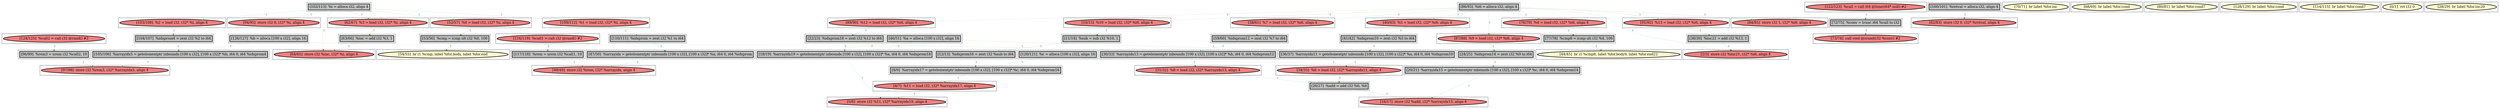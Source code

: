 
digraph G {



node306->node285 [style=dotted,color=forestgreen,label="T",fontcolor=forestgreen ]
node305->node264 [style=dotted,color=forestgreen,label="T",fontcolor=forestgreen ]
node318->node298 [style=dotted,color=forestgreen,label="T",fontcolor=forestgreen ]
node283->node281 [style=dotted,color=forestgreen,label="T",fontcolor=forestgreen ]
node303->node315 [style=dotted,color=forestgreen,label="T",fontcolor=forestgreen ]
node301->node271 [style=dotted,color=forestgreen,label="T",fontcolor=forestgreen ]
node305->node277 [style=dotted,color=forestgreen,label="T",fontcolor=forestgreen ]
node269->node267 [style=dotted,color=forestgreen,label="T",fontcolor=forestgreen ]
node305->node322 [style=dotted,color=forestgreen,label="T",fontcolor=forestgreen ]
node305->node311 [style=dotted,color=forestgreen,label="T",fontcolor=forestgreen ]
node305->node309 [style=dotted,color=forestgreen,label="T",fontcolor=forestgreen ]
node296->node292 [style=dotted,color=forestgreen,label="T",fontcolor=forestgreen ]
node305->node314 [style=dotted,color=forestgreen,label="T",fontcolor=forestgreen ]
node290->node286 [style=dotted,color=forestgreen,label="T",fontcolor=forestgreen ]
node285->node302 [style=dotted,color=forestgreen,label="T",fontcolor=forestgreen ]
node297->node273 [style=dotted,color=forestgreen,label="T",fontcolor=forestgreen ]
node290->node321 [style=dotted,color=forestgreen,label="T",fontcolor=forestgreen ]
node293->node275 [style=dotted,color=forestgreen,label="T",fontcolor=forestgreen ]
node288->node312 [style=dotted,color=forestgreen,label="T",fontcolor=forestgreen ]
node290->node289 [style=dotted,color=forestgreen,label="T",fontcolor=forestgreen ]
node276->node261 [style=dotted,color=forestgreen,label="T",fontcolor=forestgreen ]
node305->node261 [style=dotted,color=forestgreen,label="T",fontcolor=forestgreen ]
node267->node265 [style=dotted,color=forestgreen,label="T",fontcolor=forestgreen ]
node311->node270 [style=dotted,color=forestgreen,label="T",fontcolor=forestgreen ]
node305->node300 [style=dotted,color=forestgreen,label="T",fontcolor=forestgreen ]
node284->node283 [style=dotted,color=forestgreen,label="T",fontcolor=forestgreen ]
node309->node269 [style=dotted,color=forestgreen,label="T",fontcolor=forestgreen ]
node298->node279 [style=dotted,color=forestgreen,label="T",fontcolor=forestgreen ]
node291->node316 [style=dotted,color=forestgreen,label="T",fontcolor=forestgreen ]
node317->node278 [style=dotted,color=forestgreen,label="T",fontcolor=forestgreen ]
node271->node266 [style=dotted,color=forestgreen,label="T",fontcolor=forestgreen ]
node263->node262 [style=dotted,color=forestgreen,label="T",fontcolor=forestgreen ]
node294->node304 [style=dotted,color=forestgreen,label="T",fontcolor=forestgreen ]
node305->node307 [style=dotted,color=forestgreen,label="T",fontcolor=forestgreen ]
node290->node284 [style=dotted,color=forestgreen,label="T",fontcolor=forestgreen ]
node282->node279 [style=dotted,color=forestgreen,label="T",fontcolor=forestgreen ]
node280->node275 [style=dotted,color=forestgreen,label="T",fontcolor=forestgreen ]
node262->node265 [style=dotted,color=forestgreen,label="T",fontcolor=forestgreen ]
node273->node301 [style=dotted,color=forestgreen,label="T",fontcolor=forestgreen ]
node264->node291 [style=dotted,color=forestgreen,label="T",fontcolor=forestgreen ]
node290->node287 [style=dotted,color=forestgreen,label="T",fontcolor=forestgreen ]
node277->node293 [style=dotted,color=forestgreen,label="T",fontcolor=forestgreen ]
node275->node274 [style=dotted,color=forestgreen,label="T",fontcolor=forestgreen ]
node321->node308 [style=dotted,color=forestgreen,label="T",fontcolor=forestgreen ]
node289->node296 [style=dotted,color=forestgreen,label="T",fontcolor=forestgreen ]
node297->node292 [style=dotted,color=forestgreen,label="T",fontcolor=forestgreen ]
node270->node268 [style=dotted,color=forestgreen,label="T",fontcolor=forestgreen ]
node322->node324 [style=dotted,color=forestgreen,label="T",fontcolor=forestgreen ]
node280->node267 [style=dotted,color=forestgreen,label="T",fontcolor=forestgreen ]
node274->node271 [style=dotted,color=forestgreen,label="T",fontcolor=forestgreen ]
node304->node282 [style=dotted,color=forestgreen,label="T",fontcolor=forestgreen ]
node310->node263 [style=dotted,color=forestgreen,label="T",fontcolor=forestgreen ]
node315->node319 [style=dotted,color=forestgreen,label="T",fontcolor=forestgreen ]
node324->node273 [style=dotted,color=forestgreen,label="T",fontcolor=forestgreen ]
node314->node317 [style=dotted,color=forestgreen,label="T",fontcolor=forestgreen ]
node307->node276 [style=dotted,color=forestgreen,label="T",fontcolor=forestgreen ]
node268->node266 [style=dotted,color=forestgreen,label="T",fontcolor=forestgreen ]
node308->node287 [style=dotted,color=forestgreen,label="T",fontcolor=forestgreen ]
node292->node302 [style=dotted,color=forestgreen,label="T",fontcolor=forestgreen ]
node280->node282 [style=dotted,color=forestgreen,label="T",fontcolor=forestgreen ]
node316->node263 [style=dotted,color=forestgreen,label="T",fontcolor=forestgreen ]
node310->node268 [style=dotted,color=forestgreen,label="T",fontcolor=forestgreen ]
node290->node294 [style=dotted,color=forestgreen,label="T",fontcolor=forestgreen ]


subgraph cluster63 {


node323 [penwidth=3.0,fontsize=20,fillcolor=lemonchiffon,label="[70/71]  br label %for.inc",shape=ellipse,style=filled ]



}

subgraph cluster61 {


node321 [penwidth=3.0,fontsize=20,fillcolor=lightcoral,label="[62/67]  %3 = load i32, i32* %i, align 4",shape=ellipse,style=filled ]



}

subgraph cluster60 {


node320 [penwidth=3.0,fontsize=20,fillcolor=lemonchiffon,label="[68/69]  br label %for.cond",shape=ellipse,style=filled ]



}

subgraph cluster55 {


node315 [penwidth=3.0,fontsize=20,fillcolor=grey,label="[72/75]  %conv = trunc i64 %call to i32",shape=rectangle,style=filled ]



}

subgraph cluster53 {


node313 [penwidth=3.0,fontsize=20,fillcolor=lemonchiffon,label="[80/81]  br label %for.cond7",shape=ellipse,style=filled ]



}

subgraph cluster51 {


node311 [penwidth=3.0,fontsize=20,fillcolor=lightcoral,label="[87/88]  %9 = load i32, i32* %i6, align 4",shape=ellipse,style=filled ]



}

subgraph cluster50 {


node310 [penwidth=3.0,fontsize=20,fillcolor=grey,label="[120/121]  %c = alloca [100 x i32], align 16",shape=rectangle,style=filled ]



}

subgraph cluster49 {


node309 [penwidth=3.0,fontsize=20,fillcolor=lightcoral,label="[89/90]  %12 = load i32, i32* %i6, align 4",shape=ellipse,style=filled ]



}

subgraph cluster45 {


node305 [penwidth=3.0,fontsize=20,fillcolor=grey,label="[86/93]  %i6 = alloca i32, align 4",shape=rectangle,style=filled ]



}

subgraph cluster41 {


node301 [penwidth=3.0,fontsize=20,fillcolor=lightcoral,label="[31/32]  %8 = load i32, i32* %arrayidx13, align 4",shape=ellipse,style=filled ]



}

subgraph cluster39 {


node299 [penwidth=3.0,fontsize=20,fillcolor=lemonchiffon,label="[128/129]  br label %for.cond",shape=ellipse,style=filled ]



}

subgraph cluster38 {


node298 [penwidth=3.0,fontsize=20,fillcolor=grey,label="[117/118]  %rem = urem i32 %call1, 10",shape=rectangle,style=filled ]



}

subgraph cluster64 {


node324 [penwidth=3.0,fontsize=20,fillcolor=grey,label="[59/60]  %idxprom12 = zext i32 %7 to i64",shape=rectangle,style=filled ]



}

subgraph cluster46 {


node306 [penwidth=3.0,fontsize=20,fillcolor=lightcoral,label="[124/125]  %call2 = call i32 @rand() #2",shape=ellipse,style=filled ]



}

subgraph cluster37 {


node297 [penwidth=3.0,fontsize=20,fillcolor=grey,label="[126/127]  %b = alloca [100 x i32], align 16",shape=rectangle,style=filled ]



}

subgraph cluster36 {


node296 [penwidth=3.0,fontsize=20,fillcolor=grey,label="[104/107]  %idxprom4 = zext i32 %2 to i64",shape=rectangle,style=filled ]



}

subgraph cluster59 {


node319 [penwidth=3.0,fontsize=20,fillcolor=lightcoral,label="[73/74]  call void @srand(i32 %conv) #2",shape=ellipse,style=filled ]



}

subgraph cluster15 {


node275 [penwidth=3.0,fontsize=20,fillcolor=grey,label="[36/37]  %arrayidx11 = getelementptr inbounds [100 x i32], [100 x i32]* %a, i64 0, i64 %idxprom10",shape=rectangle,style=filled ]



}

subgraph cluster40 {


node300 [penwidth=3.0,fontsize=20,fillcolor=lightcoral,label="[84/85]  store i32 1, i32* %i6, align 4",shape=ellipse,style=filled ]



}

subgraph cluster35 {


node295 [penwidth=3.0,fontsize=20,fillcolor=lemonchiffon,label="[114/115]  br label %for.cond7",shape=ellipse,style=filled ]



}

subgraph cluster54 {


node314 [penwidth=3.0,fontsize=20,fillcolor=lightcoral,label="[76/79]  %4 = load i32, i32* %i6, align 4",shape=ellipse,style=filled ]



}

subgraph cluster42 {


node302 [penwidth=3.0,fontsize=20,fillcolor=lightcoral,label="[97/98]  store i32 %rem3, i32* %arrayidx5, align 4",shape=ellipse,style=filled ]



}

subgraph cluster11 {


node271 [penwidth=3.0,fontsize=20,fillcolor=grey,label="[26/27]  %add = add i32 %6, %8",shape=rectangle,style=filled ]



}

subgraph cluster43 {


node303 [penwidth=3.0,fontsize=20,fillcolor=lightcoral,label="[122/123]  %call = call i64 @time(i64* null) #2",shape=ellipse,style=filled ]



}

subgraph cluster19 {


node279 [penwidth=3.0,fontsize=20,fillcolor=lightcoral,label="[48/49]  store i32 %rem, i32* %arrayidx, align 4",shape=ellipse,style=filled ]



}

subgraph cluster9 {


node269 [penwidth=3.0,fontsize=20,fillcolor=grey,label="[22/23]  %idxprom18 = zext i32 %12 to i64",shape=rectangle,style=filled ]



}

subgraph cluster52 {


node312 [penwidth=3.0,fontsize=20,fillcolor=lightcoral,label="[82/83]  store i32 0, i32* %retval, align 4",shape=ellipse,style=filled ]



}

subgraph cluster8 {


node268 [penwidth=3.0,fontsize=20,fillcolor=grey,label="[20/21]  %arrayidx15 = getelementptr inbounds [100 x i32], [100 x i32]* %c, i64 0, i64 %idxprom14",shape=rectangle,style=filled ]



}

subgraph cluster10 {


node270 [penwidth=3.0,fontsize=20,fillcolor=grey,label="[24/25]  %idxprom14 = zext i32 %9 to i64",shape=rectangle,style=filled ]



}

subgraph cluster23 {


node283 [penwidth=3.0,fontsize=20,fillcolor=grey,label="[53/56]  %cmp = icmp ult i32 %0, 100",shape=rectangle,style=filled ]



}

subgraph cluster7 {


node267 [penwidth=3.0,fontsize=20,fillcolor=grey,label="[18/19]  %arrayidx19 = getelementptr inbounds [100 x i32], [100 x i32]* %a, i64 0, i64 %idxprom18",shape=rectangle,style=filled ]



}

subgraph cluster14 {


node274 [penwidth=3.0,fontsize=20,fillcolor=lightcoral,label="[34/35]  %6 = load i32, i32* %arrayidx11, align 4",shape=ellipse,style=filled ]



}

subgraph cluster44 {


node304 [penwidth=3.0,fontsize=20,fillcolor=grey,label="[110/111]  %idxprom = zext i32 %1 to i64",shape=rectangle,style=filled ]



}

subgraph cluster6 {


node266 [penwidth=3.0,fontsize=20,fillcolor=lightcoral,label="[16/17]  store i32 %add, i32* %arrayidx15, align 4",shape=ellipse,style=filled ]



}

subgraph cluster30 {


node290 [penwidth=3.0,fontsize=20,fillcolor=grey,label="[102/113]  %i = alloca i32, align 4",shape=rectangle,style=filled ]



}

subgraph cluster31 {


node291 [penwidth=3.0,fontsize=20,fillcolor=grey,label="[11/14]  %sub = sub i32 %10, 1",shape=rectangle,style=filled ]



}

subgraph cluster0 {


node260 [penwidth=3.0,fontsize=20,fillcolor=lemonchiffon,label="[0/1]  ret i32 0",shape=ellipse,style=filled ]



}

subgraph cluster13 {


node273 [penwidth=3.0,fontsize=20,fillcolor=grey,label="[30/33]  %arrayidx13 = getelementptr inbounds [100 x i32], [100 x i32]* %b, i64 0, i64 %idxprom12",shape=rectangle,style=filled ]



}

subgraph cluster5 {


node265 [penwidth=3.0,fontsize=20,fillcolor=lightcoral,label="[5/6]  store i32 %11, i32* %arrayidx19, align 4",shape=ellipse,style=filled ]



}

subgraph cluster47 {


node307 [penwidth=3.0,fontsize=20,fillcolor=lightcoral,label="[91/92]  %13 = load i32, i32* %i6, align 4",shape=ellipse,style=filled ]



}

subgraph cluster1 {


node261 [penwidth=3.0,fontsize=20,fillcolor=lightcoral,label="[2/3]  store i32 %inc21, i32* %i6, align 4",shape=ellipse,style=filled ]



}

subgraph cluster58 {


node318 [penwidth=3.0,fontsize=20,fillcolor=lightcoral,label="[116/119]  %call1 = call i32 @rand() #2",shape=ellipse,style=filled ]



}

subgraph cluster32 {


node292 [penwidth=3.0,fontsize=20,fillcolor=grey,label="[105/106]  %arrayidx5 = getelementptr inbounds [100 x i32], [100 x i32]* %b, i64 0, i64 %idxprom4",shape=rectangle,style=filled ]



}

subgraph cluster3 {


node263 [penwidth=3.0,fontsize=20,fillcolor=grey,label="[8/9]  %arrayidx17 = getelementptr inbounds [100 x i32], [100 x i32]* %c, i64 0, i64 %idxprom16",shape=rectangle,style=filled ]



}

subgraph cluster48 {


node308 [penwidth=3.0,fontsize=20,fillcolor=grey,label="[63/66]  %inc = add i32 %3, 1",shape=rectangle,style=filled ]



}

subgraph cluster4 {


node264 [penwidth=3.0,fontsize=20,fillcolor=lightcoral,label="[10/15]  %10 = load i32, i32* %i6, align 4",shape=ellipse,style=filled ]



}

subgraph cluster57 {


node317 [penwidth=3.0,fontsize=20,fillcolor=grey,label="[77/78]  %cmp8 = icmp ult i32 %4, 100",shape=rectangle,style=filled ]



}

subgraph cluster17 {


node277 [penwidth=3.0,fontsize=20,fillcolor=lightcoral,label="[40/43]  %5 = load i32, i32* %i6, align 4",shape=ellipse,style=filled ]



}

subgraph cluster62 {


node322 [penwidth=3.0,fontsize=20,fillcolor=lightcoral,label="[58/61]  %7 = load i32, i32* %i6, align 4",shape=ellipse,style=filled ]



}

subgraph cluster16 {


node276 [penwidth=3.0,fontsize=20,fillcolor=grey,label="[38/39]  %inc21 = add i32 %13, 1",shape=rectangle,style=filled ]



}

subgraph cluster2 {


node262 [penwidth=3.0,fontsize=20,fillcolor=lightcoral,label="[4/7]  %11 = load i32, i32* %arrayidx17, align 4",shape=ellipse,style=filled ]



}

subgraph cluster34 {


node294 [penwidth=3.0,fontsize=20,fillcolor=lightcoral,label="[109/112]  %1 = load i32, i32* %i, align 4",shape=ellipse,style=filled ]



}

subgraph cluster22 {


node282 [penwidth=3.0,fontsize=20,fillcolor=grey,label="[47/50]  %arrayidx = getelementptr inbounds [100 x i32], [100 x i32]* %a, i64 0, i64 %idxprom",shape=rectangle,style=filled ]



}

subgraph cluster56 {


node316 [penwidth=3.0,fontsize=20,fillcolor=grey,label="[12/13]  %idxprom16 = zext i32 %sub to i64",shape=rectangle,style=filled ]



}

subgraph cluster25 {


node285 [penwidth=3.0,fontsize=20,fillcolor=grey,label="[96/99]  %rem3 = urem i32 %call2, 10",shape=rectangle,style=filled ]



}

subgraph cluster18 {


node278 [penwidth=3.0,fontsize=20,fillcolor=lemonchiffon,label="[44/45]  br i1 %cmp8, label %for.body9, label %for.end22",shape=ellipse,style=filled ]



}

subgraph cluster29 {


node289 [penwidth=3.0,fontsize=20,fillcolor=lightcoral,label="[103/108]  %2 = load i32, i32* %i, align 4",shape=ellipse,style=filled ]



}

subgraph cluster20 {


node280 [penwidth=3.0,fontsize=20,fillcolor=grey,label="[46/51]  %a = alloca [100 x i32], align 16",shape=rectangle,style=filled ]



}

subgraph cluster26 {


node286 [penwidth=3.0,fontsize=20,fillcolor=lightcoral,label="[94/95]  store i32 0, i32* %i, align 4",shape=ellipse,style=filled ]



}

subgraph cluster24 {


node284 [penwidth=3.0,fontsize=20,fillcolor=lightcoral,label="[52/57]  %0 = load i32, i32* %i, align 4",shape=ellipse,style=filled ]



}

subgraph cluster28 {


node288 [penwidth=3.0,fontsize=20,fillcolor=grey,label="[100/101]  %retval = alloca i32, align 4",shape=rectangle,style=filled ]



}

subgraph cluster27 {


node287 [penwidth=3.0,fontsize=20,fillcolor=lightcoral,label="[64/65]  store i32 %inc, i32* %i, align 4",shape=ellipse,style=filled ]



}

subgraph cluster21 {


node281 [penwidth=3.0,fontsize=20,fillcolor=lemonchiffon,label="[54/55]  br i1 %cmp, label %for.body, label %for.end",shape=ellipse,style=filled ]



}

subgraph cluster12 {


node272 [penwidth=3.0,fontsize=20,fillcolor=lemonchiffon,label="[28/29]  br label %for.inc20",shape=ellipse,style=filled ]



}

subgraph cluster33 {


node293 [penwidth=3.0,fontsize=20,fillcolor=grey,label="[41/42]  %idxprom10 = zext i32 %5 to i64",shape=rectangle,style=filled ]



}

}
